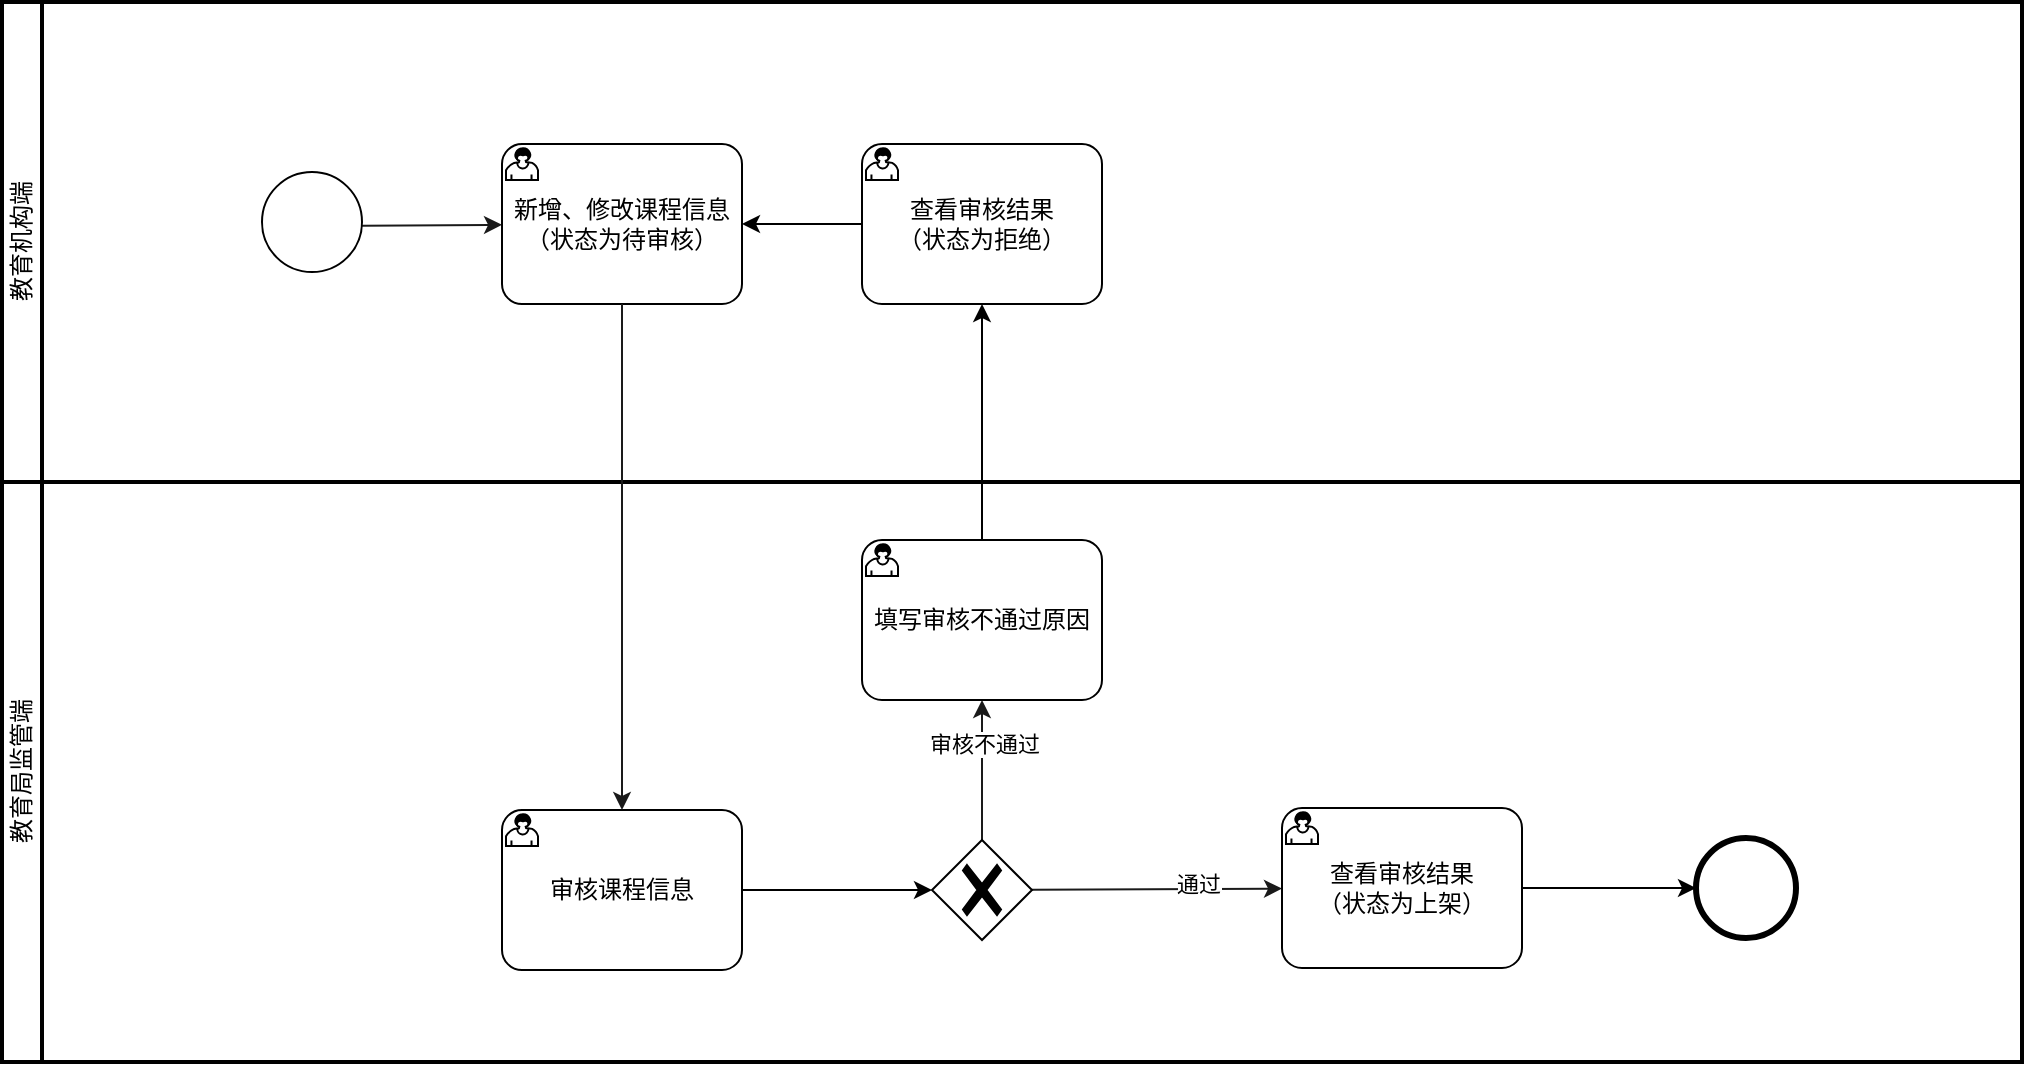 <mxfile version="18.0.4" type="device" pages="5"><diagram id="_kb27yyYJCCE-tOCtAC7" name="课程管理"><mxGraphModel dx="1106" dy="820" grid="1" gridSize="10" guides="1" tooltips="1" connect="1" arrows="1" fold="1" page="1" pageScale="1" pageWidth="827" pageHeight="1169" math="0" shadow="0"><root><mxCell id="0"/><mxCell id="1" parent="0"/><mxCell id="2" value="教育机构端" style="swimlane;html=1;startSize=20;fontStyle=0;collapsible=0;horizontal=0;swimlaneLine=1;swimlaneFillColor=#ffffff;strokeWidth=2;movable=0;resizable=0;rotatable=0;deletable=0;editable=0;connectable=0;" parent="1" vertex="1"><mxGeometry x="40" y="160" width="1010" height="240" as="geometry"/></mxCell><mxCell id="3" value="" style="edgeStyle=none;html=1;strokeColor=#1A1A1A;" parent="2" target="CSXltbugIVaglxPSjRGu-21" edge="1"><mxGeometry relative="1" as="geometry"><mxPoint x="180" y="111.857" as="sourcePoint"/><mxPoint x="250" y="110.857" as="targetPoint"/></mxGeometry></mxCell><mxCell id="CXa_3ySlLHcJHSPy_n-W-24" value="" style="points=[[0.145,0.145,0],[0.5,0,0],[0.855,0.145,0],[1,0.5,0],[0.855,0.855,0],[0.5,1,0],[0.145,0.855,0],[0,0.5,0]];shape=mxgraph.bpmn.event;html=1;verticalLabelPosition=bottom;labelBackgroundColor=#ffffff;verticalAlign=top;align=center;perimeter=ellipsePerimeter;outlineConnect=0;aspect=fixed;outline=standard;symbol=general;" vertex="1" parent="2"><mxGeometry x="130" y="85" width="50" height="50" as="geometry"/></mxCell><mxCell id="CSXltbugIVaglxPSjRGu-21" value="新增、修改课程信息&#10;（状态为待审核）" style="points=[[0.25,0,0],[0.5,0,0],[0.75,0,0],[1,0.25,0],[1,0.5,0],[1,0.75,0],[0.75,1,0],[0.5,1,0],[0.25,1,0],[0,0.75,0],[0,0.5,0],[0,0.25,0]];shape=mxgraph.bpmn.task;whiteSpace=wrap;rectStyle=rounded;size=10;taskMarker=user;" vertex="1" parent="2"><mxGeometry x="250" y="71" width="120" height="80" as="geometry"/></mxCell><mxCell id="CSXltbugIVaglxPSjRGu-27" style="edgeStyle=orthogonalEdgeStyle;rounded=0;orthogonalLoop=1;jettySize=auto;html=1;" edge="1" parent="2" source="CSXltbugIVaglxPSjRGu-25" target="CSXltbugIVaglxPSjRGu-21"><mxGeometry relative="1" as="geometry"/></mxCell><mxCell id="CSXltbugIVaglxPSjRGu-25" value="查看审核结果&#10;（状态为拒绝）" style="points=[[0.25,0,0],[0.5,0,0],[0.75,0,0],[1,0.25,0],[1,0.5,0],[1,0.75,0],[0.75,1,0],[0.5,1,0],[0.25,1,0],[0,0.75,0],[0,0.5,0],[0,0.25,0]];shape=mxgraph.bpmn.task;whiteSpace=wrap;rectStyle=rounded;size=10;taskMarker=user;" vertex="1" parent="2"><mxGeometry x="430" y="71" width="120" height="80" as="geometry"/></mxCell><mxCell id="14" value="教育局监管端" style="swimlane;html=1;startSize=20;fontStyle=0;collapsible=0;horizontal=0;swimlaneLine=1;swimlaneFillColor=#ffffff;strokeWidth=2;movable=0;resizable=0;rotatable=0;deletable=0;editable=0;connectable=0;" parent="1" vertex="1"><mxGeometry x="40" y="400" width="1010" height="290" as="geometry"/></mxCell><mxCell id="17" style="edgeStyle=none;html=1;strokeColor=#1A1A1A;" parent="14" source="-Vm1mKCKWMl9kZXR_AUj-41" target="CSXltbugIVaglxPSjRGu-28" edge="1"><mxGeometry relative="1" as="geometry"><mxPoint x="490" y="178" as="sourcePoint"/><mxPoint x="640" y="203.286" as="targetPoint"/></mxGeometry></mxCell><mxCell id="u5fAogcHs1bQZiN4QKA5-22" value="通过" style="edgeLabel;html=1;align=center;verticalAlign=middle;resizable=0;points=[];" connectable="0" vertex="1" parent="17"><mxGeometry x="0.326" y="3" relative="1" as="geometry"><mxPoint as="offset"/></mxGeometry></mxCell><mxCell id="18" style="edgeStyle=none;html=1;strokeColor=#1A1A1A;" parent="14" source="-Vm1mKCKWMl9kZXR_AUj-41" target="CSXltbugIVaglxPSjRGu-24" edge="1"><mxGeometry relative="1" as="geometry"><mxPoint x="515" y="185" as="sourcePoint"/><mxPoint x="490" y="80" as="targetPoint"/></mxGeometry></mxCell><mxCell id="u5fAogcHs1bQZiN4QKA5-21" value="审核不通过" style="edgeLabel;html=1;align=center;verticalAlign=middle;resizable=0;points=[];" connectable="0" vertex="1" parent="18"><mxGeometry x="0.378" y="-1" relative="1" as="geometry"><mxPoint as="offset"/></mxGeometry></mxCell><mxCell id="-Vm1mKCKWMl9kZXR_AUj-40" style="edgeStyle=orthogonalEdgeStyle;rounded=0;orthogonalLoop=1;jettySize=auto;html=1;" edge="1" parent="14" source="CSXltbugIVaglxPSjRGu-28" target="CXa_3ySlLHcJHSPy_n-W-25"><mxGeometry relative="1" as="geometry"><mxPoint x="660" y="105" as="targetPoint"/><mxPoint x="760" y="203" as="sourcePoint"/></mxGeometry></mxCell><mxCell id="CXa_3ySlLHcJHSPy_n-W-25" value="" style="points=[[0.145,0.145,0],[0.5,0,0],[0.855,0.145,0],[1,0.5,0],[0.855,0.855,0],[0.5,1,0],[0.145,0.855,0],[0,0.5,0]];shape=mxgraph.bpmn.event;html=1;verticalLabelPosition=bottom;labelBackgroundColor=#ffffff;verticalAlign=top;align=center;perimeter=ellipsePerimeter;outlineConnect=0;aspect=fixed;outline=end;symbol=terminate2;" vertex="1" parent="14"><mxGeometry x="847" y="178" width="50" height="50" as="geometry"/></mxCell><mxCell id="-Vm1mKCKWMl9kZXR_AUj-41" value="" style="points=[[0.25,0.25,0],[0.5,0,0],[0.75,0.25,0],[1,0.5,0],[0.75,0.75,0],[0.5,1,0],[0.25,0.75,0],[0,0.5,0]];shape=mxgraph.bpmn.gateway2;html=1;verticalLabelPosition=bottom;labelBackgroundColor=#ffffff;verticalAlign=top;align=center;perimeter=rhombusPerimeter;outlineConnect=0;outline=none;symbol=none;gwType=exclusive;" vertex="1" parent="14"><mxGeometry x="465" y="179" width="50" height="50" as="geometry"/></mxCell><mxCell id="CSXltbugIVaglxPSjRGu-23" style="edgeStyle=orthogonalEdgeStyle;rounded=0;orthogonalLoop=1;jettySize=auto;html=1;entryX=0;entryY=0.5;entryDx=0;entryDy=0;entryPerimeter=0;" edge="1" parent="14" source="CSXltbugIVaglxPSjRGu-22" target="-Vm1mKCKWMl9kZXR_AUj-41"><mxGeometry relative="1" as="geometry"/></mxCell><mxCell id="CSXltbugIVaglxPSjRGu-22" value="审核课程信息" style="points=[[0.25,0,0],[0.5,0,0],[0.75,0,0],[1,0.25,0],[1,0.5,0],[1,0.75,0],[0.75,1,0],[0.5,1,0],[0.25,1,0],[0,0.75,0],[0,0.5,0],[0,0.25,0]];shape=mxgraph.bpmn.task;whiteSpace=wrap;rectStyle=rounded;size=10;taskMarker=user;" vertex="1" parent="14"><mxGeometry x="250" y="164" width="120" height="80" as="geometry"/></mxCell><mxCell id="CSXltbugIVaglxPSjRGu-24" value="填写审核不通过原因" style="points=[[0.25,0,0],[0.5,0,0],[0.75,0,0],[1,0.25,0],[1,0.5,0],[1,0.75,0],[0.75,1,0],[0.5,1,0],[0.25,1,0],[0,0.75,0],[0,0.5,0],[0,0.25,0]];shape=mxgraph.bpmn.task;whiteSpace=wrap;rectStyle=rounded;size=10;taskMarker=user;" vertex="1" parent="14"><mxGeometry x="430" y="29" width="120" height="80" as="geometry"/></mxCell><mxCell id="CSXltbugIVaglxPSjRGu-28" value="查看审核结果&#10;（状态为上架）" style="points=[[0.25,0,0],[0.5,0,0],[0.75,0,0],[1,0.25,0],[1,0.5,0],[1,0.75,0],[0.75,1,0],[0.5,1,0],[0.25,1,0],[0,0.75,0],[0,0.5,0],[0,0.25,0]];shape=mxgraph.bpmn.task;whiteSpace=wrap;rectStyle=rounded;size=10;taskMarker=user;" vertex="1" parent="14"><mxGeometry x="640" y="163" width="120" height="80" as="geometry"/></mxCell><mxCell id="8" value="" style="edgeStyle=orthogonalEdgeStyle;html=1;strokeColor=#1A1A1A;" parent="1" source="CSXltbugIVaglxPSjRGu-21" target="CSXltbugIVaglxPSjRGu-22" edge="1"><mxGeometry relative="1" as="geometry"><mxPoint x="350" y="245" as="sourcePoint"/><mxPoint x="340" y="570" as="targetPoint"/></mxGeometry></mxCell><mxCell id="CSXltbugIVaglxPSjRGu-26" style="edgeStyle=orthogonalEdgeStyle;rounded=0;orthogonalLoop=1;jettySize=auto;html=1;entryX=0.5;entryY=1;entryDx=0;entryDy=0;entryPerimeter=0;" edge="1" parent="1" source="CSXltbugIVaglxPSjRGu-24" target="CSXltbugIVaglxPSjRGu-25"><mxGeometry relative="1" as="geometry"/></mxCell></root></mxGraphModel></diagram><diagram id="O-GzuEgNtvtESoAln1FJ" name="课程下架"><mxGraphModel dx="1106" dy="820" grid="1" gridSize="10" guides="1" tooltips="1" connect="1" arrows="1" fold="1" page="1" pageScale="1" pageWidth="827" pageHeight="1169" math="0" shadow="0"><root><mxCell id="i242eHqNtfpWOpR8OjVP-0"/><mxCell id="i242eHqNtfpWOpR8OjVP-1" parent="i242eHqNtfpWOpR8OjVP-0"/><mxCell id="i242eHqNtfpWOpR8OjVP-2" value="教育机构端" style="swimlane;html=1;startSize=20;fontStyle=0;collapsible=0;horizontal=0;swimlaneLine=1;swimlaneFillColor=#ffffff;strokeWidth=2;movable=0;resizable=0;rotatable=0;deletable=0;editable=0;connectable=0;" parent="i242eHqNtfpWOpR8OjVP-1" vertex="1"><mxGeometry x="100" y="140" width="740" height="260" as="geometry"/></mxCell><mxCell id="i242eHqNtfpWOpR8OjVP-3" style="edgeStyle=none;html=1;exitX=1;exitY=0.5;exitDx=0;exitDy=0;exitPerimeter=0;strokeColor=#1A1A1A;" parent="i242eHqNtfpWOpR8OjVP-2" target="YLwGw1GmLYXK7a9WweO7-0" edge="1"><mxGeometry relative="1" as="geometry"><mxPoint x="150" y="147.5" as="sourcePoint"/><mxPoint x="212" y="147.246" as="targetPoint"/></mxGeometry></mxCell><mxCell id="xICNUYNqCDfEvF5epq_u-4" value="" style="points=[[0.145,0.145,0],[0.5,0,0],[0.855,0.145,0],[1,0.5,0],[0.855,0.855,0],[0.5,1,0],[0.145,0.855,0],[0,0.5,0]];shape=mxgraph.bpmn.event;html=1;verticalLabelPosition=bottom;labelBackgroundColor=#ffffff;verticalAlign=top;align=center;perimeter=ellipsePerimeter;outlineConnect=0;aspect=fixed;outline=standard;symbol=general;" vertex="1" parent="i242eHqNtfpWOpR8OjVP-2"><mxGeometry x="100" y="123" width="50" height="50" as="geometry"/></mxCell><mxCell id="xICNUYNqCDfEvF5epq_u-6" value="" style="points=[[0.145,0.145,0],[0.5,0,0],[0.855,0.145,0],[1,0.5,0],[0.855,0.855,0],[0.5,1,0],[0.145,0.855,0],[0,0.5,0]];shape=mxgraph.bpmn.event;html=1;verticalLabelPosition=bottom;labelBackgroundColor=#ffffff;verticalAlign=top;align=center;perimeter=ellipsePerimeter;outlineConnect=0;aspect=fixed;outline=end;symbol=terminate2;" vertex="1" parent="i242eHqNtfpWOpR8OjVP-2"><mxGeometry x="630" y="122" width="50" height="50" as="geometry"/></mxCell><mxCell id="YLwGw1GmLYXK7a9WweO7-2" style="edgeStyle=orthogonalEdgeStyle;rounded=0;orthogonalLoop=1;jettySize=auto;html=1;" edge="1" parent="i242eHqNtfpWOpR8OjVP-2" source="YLwGw1GmLYXK7a9WweO7-0" target="YLwGw1GmLYXK7a9WweO7-3"><mxGeometry relative="1" as="geometry"><mxPoint x="440" y="148" as="targetPoint"/></mxGeometry></mxCell><mxCell id="YLwGw1GmLYXK7a9WweO7-0" value="下架课程" style="points=[[0.25,0,0],[0.5,0,0],[0.75,0,0],[1,0.25,0],[1,0.5,0],[1,0.75,0],[0.75,1,0],[0.5,1,0],[0.25,1,0],[0,0.75,0],[0,0.5,0],[0,0.25,0]];shape=mxgraph.bpmn.task;whiteSpace=wrap;rectStyle=rounded;size=10;taskMarker=user;" vertex="1" parent="i242eHqNtfpWOpR8OjVP-2"><mxGeometry x="210" y="107" width="120" height="80" as="geometry"/></mxCell><mxCell id="YLwGw1GmLYXK7a9WweO7-4" style="edgeStyle=orthogonalEdgeStyle;rounded=0;orthogonalLoop=1;jettySize=auto;html=1;" edge="1" parent="i242eHqNtfpWOpR8OjVP-2" source="YLwGw1GmLYXK7a9WweO7-3" target="xICNUYNqCDfEvF5epq_u-6"><mxGeometry relative="1" as="geometry"/></mxCell><mxCell id="YLwGw1GmLYXK7a9WweO7-3" value="查看下架课程" style="points=[[0.25,0,0],[0.5,0,0],[0.75,0,0],[1,0.25,0],[1,0.5,0],[1,0.75,0],[0.75,1,0],[0.5,1,0],[0.25,1,0],[0,0.75,0],[0,0.5,0],[0,0.25,0]];shape=mxgraph.bpmn.task;whiteSpace=wrap;rectStyle=rounded;size=10;taskMarker=user;" vertex="1" parent="i242eHqNtfpWOpR8OjVP-2"><mxGeometry x="430" y="107" width="120" height="80" as="geometry"/></mxCell><mxCell id="i242eHqNtfpWOpR8OjVP-8" value="数据库" style="swimlane;html=1;startSize=20;fontStyle=0;collapsible=0;horizontal=0;swimlaneLine=1;swimlaneFillColor=#ffffff;strokeWidth=2;movable=0;resizable=0;rotatable=0;deletable=0;editable=0;connectable=0;" parent="i242eHqNtfpWOpR8OjVP-1" vertex="1"><mxGeometry x="100" y="400" width="740" height="200" as="geometry"/></mxCell><mxCell id="i242eHqNtfpWOpR8OjVP-9" value="教育局监管端" style="swimlane;html=1;startSize=20;fontStyle=0;collapsible=0;horizontal=0;swimlaneLine=1;swimlaneFillColor=#ffffff;strokeWidth=2;movable=0;resizable=0;rotatable=0;deletable=0;editable=0;connectable=0;" parent="i242eHqNtfpWOpR8OjVP-1" vertex="1"><mxGeometry x="100" y="600" width="740" height="215" as="geometry"/></mxCell><mxCell id="YLwGw1GmLYXK7a9WweO7-7" style="edgeStyle=orthogonalEdgeStyle;rounded=0;orthogonalLoop=1;jettySize=auto;html=1;" edge="1" parent="i242eHqNtfpWOpR8OjVP-9" source="xICNUYNqCDfEvF5epq_u-5" target="YLwGw1GmLYXK7a9WweO7-5"><mxGeometry relative="1" as="geometry"/></mxCell><mxCell id="xICNUYNqCDfEvF5epq_u-5" value="" style="points=[[0.145,0.145,0],[0.5,0,0],[0.855,0.145,0],[1,0.5,0],[0.855,0.855,0],[0.5,1,0],[0.145,0.855,0],[0,0.5,0]];shape=mxgraph.bpmn.event;html=1;verticalLabelPosition=bottom;labelBackgroundColor=#ffffff;verticalAlign=top;align=center;perimeter=ellipsePerimeter;outlineConnect=0;aspect=fixed;outline=standard;symbol=general;" vertex="1" parent="i242eHqNtfpWOpR8OjVP-9"><mxGeometry x="100" y="80" width="50" height="50" as="geometry"/></mxCell><mxCell id="xICNUYNqCDfEvF5epq_u-7" value="" style="points=[[0.145,0.145,0],[0.5,0,0],[0.855,0.145,0],[1,0.5,0],[0.855,0.855,0],[0.5,1,0],[0.145,0.855,0],[0,0.5,0]];shape=mxgraph.bpmn.event;html=1;verticalLabelPosition=bottom;labelBackgroundColor=#ffffff;verticalAlign=top;align=center;perimeter=ellipsePerimeter;outlineConnect=0;aspect=fixed;outline=end;symbol=terminate2;" vertex="1" parent="i242eHqNtfpWOpR8OjVP-9"><mxGeometry x="620" y="79" width="50" height="50" as="geometry"/></mxCell><mxCell id="YLwGw1GmLYXK7a9WweO7-9" style="edgeStyle=orthogonalEdgeStyle;rounded=0;orthogonalLoop=1;jettySize=auto;html=1;" edge="1" parent="i242eHqNtfpWOpR8OjVP-9" source="YLwGw1GmLYXK7a9WweO7-5" target="YLwGw1GmLYXK7a9WweO7-8"><mxGeometry relative="1" as="geometry"/></mxCell><mxCell id="YLwGw1GmLYXK7a9WweO7-5" value="下架课程&#10;并填写下架原因" style="points=[[0.25,0,0],[0.5,0,0],[0.75,0,0],[1,0.25,0],[1,0.5,0],[1,0.75,0],[0.75,1,0],[0.5,1,0],[0.25,1,0],[0,0.75,0],[0,0.5,0],[0,0.25,0]];shape=mxgraph.bpmn.task;whiteSpace=wrap;rectStyle=rounded;size=10;taskMarker=user;" vertex="1" parent="i242eHqNtfpWOpR8OjVP-9"><mxGeometry x="216" y="65" width="120" height="80" as="geometry"/></mxCell><mxCell id="YLwGw1GmLYXK7a9WweO7-8" value="查看下架课程" style="points=[[0.25,0,0],[0.5,0,0],[0.75,0,0],[1,0.25,0],[1,0.5,0],[1,0.75,0],[0.75,1,0],[0.5,1,0],[0.25,1,0],[0,0.75,0],[0,0.5,0],[0,0.25,0]];shape=mxgraph.bpmn.task;whiteSpace=wrap;rectStyle=rounded;size=10;taskMarker=user;" vertex="1" parent="i242eHqNtfpWOpR8OjVP-9"><mxGeometry x="431" y="65" width="120" height="80" as="geometry"/></mxCell><mxCell id="i242eHqNtfpWOpR8OjVP-10" value="教育机构课程表" style="shape=datastore;whiteSpace=wrap;html=1;labelPosition=center;verticalLabelPosition=bottom;align=center;verticalAlign=top;" parent="i242eHqNtfpWOpR8OjVP-1" vertex="1"><mxGeometry x="323" y="440" width="100" height="100" as="geometry"/></mxCell><mxCell id="u8Z2Gh5Aan8gTaz_btC8-3" style="edgeStyle=none;html=1;exitX=1;exitY=0.5;exitDx=0;exitDy=0;strokeColor=#1A1A1A;" parent="i242eHqNtfpWOpR8OjVP-1" edge="1"><mxGeometry relative="1" as="geometry"><mxPoint x="720" y="705" as="targetPoint"/><mxPoint x="650" y="705" as="sourcePoint"/></mxGeometry></mxCell><mxCell id="xICNUYNqCDfEvF5epq_u-0" value="" style="dashed=1;dashPattern=8 4;endArrow=blockThin;endFill=1;startArrow=oval;startFill=0;endSize=6;startSize=4;rounded=0;" edge="1" parent="i242eHqNtfpWOpR8OjVP-1" source="YLwGw1GmLYXK7a9WweO7-0" target="i242eHqNtfpWOpR8OjVP-10"><mxGeometry width="160" relative="1" as="geometry"><mxPoint x="372" y="317" as="sourcePoint"/><mxPoint x="490" y="340" as="targetPoint"/></mxGeometry></mxCell><mxCell id="xICNUYNqCDfEvF5epq_u-1" value="" style="dashed=1;dashPattern=8 4;endArrow=blockThin;endFill=1;startArrow=oval;startFill=0;endSize=6;startSize=4;rounded=0;exitX=0.5;exitY=0;exitDx=0;exitDy=0;exitPerimeter=0;" edge="1" parent="i242eHqNtfpWOpR8OjVP-1" source="YLwGw1GmLYXK7a9WweO7-5" target="i242eHqNtfpWOpR8OjVP-10"><mxGeometry width="160" relative="1" as="geometry"><mxPoint x="373" y="681" as="sourcePoint"/><mxPoint x="470" y="650" as="targetPoint"/></mxGeometry></mxCell><mxCell id="xICNUYNqCDfEvF5epq_u-2" value="" style="dashed=1;dashPattern=8 4;endArrow=blockThin;endFill=1;startArrow=oval;startFill=0;endSize=6;startSize=4;rounded=0;exitX=0.5;exitY=1;exitDx=0;exitDy=0;entryX=1;entryY=0.5;entryDx=0;entryDy=0;edgeStyle=orthogonalEdgeStyle;exitPerimeter=0;" edge="1" parent="i242eHqNtfpWOpR8OjVP-1" source="YLwGw1GmLYXK7a9WweO7-3" target="i242eHqNtfpWOpR8OjVP-10"><mxGeometry width="160" relative="1" as="geometry"><mxPoint x="590" y="317.5" as="sourcePoint"/><mxPoint x="770" y="540" as="targetPoint"/></mxGeometry></mxCell><mxCell id="xICNUYNqCDfEvF5epq_u-3" value="" style="dashed=1;dashPattern=8 4;endArrow=blockThin;endFill=1;startArrow=oval;startFill=0;endSize=6;startSize=4;rounded=0;entryX=1;entryY=0.5;entryDx=0;entryDy=0;edgeStyle=orthogonalEdgeStyle;" edge="1" parent="i242eHqNtfpWOpR8OjVP-1" source="YLwGw1GmLYXK7a9WweO7-8" target="i242eHqNtfpWOpR8OjVP-10"><mxGeometry width="160" relative="1" as="geometry"><mxPoint x="540" y="750" as="sourcePoint"/><mxPoint x="700" y="540" as="targetPoint"/><Array as="points"><mxPoint x="590" y="490"/></Array></mxGeometry></mxCell></root></mxGraphModel></diagram><diagram id="RTB69ole-GEvvUyD-ts5" name="课程退订"><mxGraphModel dx="1106" dy="820" grid="1" gridSize="10" guides="1" tooltips="1" connect="1" arrows="1" fold="1" page="1" pageScale="1" pageWidth="827" pageHeight="1169" math="0" shadow="0"><root><mxCell id="GCObWITcxU9STwv5iPhT-0"/><mxCell id="GCObWITcxU9STwv5iPhT-1" parent="GCObWITcxU9STwv5iPhT-0"/><mxCell id="xaeJqkoStHFcShrqPOXK-0" value="消费者端" style="swimlane;html=1;startSize=20;fontStyle=0;collapsible=0;horizontal=0;swimlaneLine=1;swimlaneFillColor=#ffffff;strokeWidth=2;movable=0;resizable=0;rotatable=0;deletable=0;editable=0;connectable=0;" parent="GCObWITcxU9STwv5iPhT-1" vertex="1"><mxGeometry x="40" y="110" width="890" height="290" as="geometry"/></mxCell><mxCell id="xaeJqkoStHFcShrqPOXK-1" value="" style="edgeStyle=none;html=1;strokeColor=#1A1A1A;" parent="xaeJqkoStHFcShrqPOXK-0" target="P8HVAVTgeHB_kl2woDuT-0" edge="1"><mxGeometry relative="1" as="geometry"><mxPoint x="85" y="146.857" as="sourcePoint"/><mxPoint x="155" y="145.857" as="targetPoint"/></mxGeometry></mxCell><mxCell id="AIzxAiuS683OjOmbF9u2-0" value="" style="points=[[0.145,0.145,0],[0.5,0,0],[0.855,0.145,0],[1,0.5,0],[0.855,0.855,0],[0.5,1,0],[0.145,0.855,0],[0,0.5,0]];shape=mxgraph.bpmn.event;html=1;verticalLabelPosition=bottom;labelBackgroundColor=#ffffff;verticalAlign=top;align=center;perimeter=ellipsePerimeter;outlineConnect=0;aspect=fixed;outline=standard;symbol=general;" vertex="1" parent="xaeJqkoStHFcShrqPOXK-0"><mxGeometry x="45" y="124" width="50" height="50" as="geometry"/></mxCell><mxCell id="P8HVAVTgeHB_kl2woDuT-0" value="申请、修改课程退订：&#10;支持修改退款金额" style="points=[[0.25,0,0],[0.5,0,0],[0.75,0,0],[1,0.25,0],[1,0.5,0],[1,0.75,0],[0.75,1,0],[0.5,1,0],[0.25,1,0],[0,0.75,0],[0,0.5,0],[0,0.25,0]];shape=mxgraph.bpmn.task;whiteSpace=wrap;rectStyle=rounded;size=10;taskMarker=user;" vertex="1" parent="xaeJqkoStHFcShrqPOXK-0"><mxGeometry x="160" y="105" width="130" height="80" as="geometry"/></mxCell><mxCell id="P8HVAVTgeHB_kl2woDuT-5" style="edgeStyle=orthogonalEdgeStyle;rounded=0;orthogonalLoop=1;jettySize=auto;html=1;entryX=1;entryY=0.5;entryDx=0;entryDy=0;entryPerimeter=0;" edge="1" parent="xaeJqkoStHFcShrqPOXK-0" source="P8HVAVTgeHB_kl2woDuT-3" target="P8HVAVTgeHB_kl2woDuT-0"><mxGeometry relative="1" as="geometry"/></mxCell><mxCell id="P8HVAVTgeHB_kl2woDuT-3" value="查看退订结果：&#10;退订原因、退款金额" style="points=[[0.25,0,0],[0.5,0,0],[0.75,0,0],[1,0.25,0],[1,0.5,0],[1,0.75,0],[0.75,1,0],[0.5,1,0],[0.25,1,0],[0,0.75,0],[0,0.5,0],[0,0.25,0]];shape=mxgraph.bpmn.task;whiteSpace=wrap;rectStyle=rounded;size=10;taskMarker=user;" vertex="1" parent="xaeJqkoStHFcShrqPOXK-0"><mxGeometry x="356" y="105" width="120" height="80" as="geometry"/></mxCell><mxCell id="xaeJqkoStHFcShrqPOXK-14" value="教育机构端" style="swimlane;html=1;startSize=20;fontStyle=0;collapsible=0;horizontal=0;swimlaneLine=1;swimlaneFillColor=#ffffff;strokeWidth=2;movable=0;resizable=0;rotatable=0;deletable=0;editable=0;connectable=0;" parent="GCObWITcxU9STwv5iPhT-1" vertex="1"><mxGeometry x="40" y="400" width="890" height="290" as="geometry"/></mxCell><mxCell id="JVjZFB8fofj5XnT1lkhZ-1" style="edgeStyle=orthogonalEdgeStyle;rounded=0;orthogonalLoop=1;jettySize=auto;html=1;entryX=0;entryY=0.5;entryDx=0;entryDy=0;entryPerimeter=0;" edge="1" parent="xaeJqkoStHFcShrqPOXK-14" source="P8HVAVTgeHB_kl2woDuT-1" target="JVjZFB8fofj5XnT1lkhZ-0"><mxGeometry relative="1" as="geometry"><mxPoint x="275" y="210" as="sourcePoint"/></mxGeometry></mxCell><mxCell id="RAzRha0UcdBtZwZnHR6--0" style="edgeStyle=orthogonalEdgeStyle;rounded=0;orthogonalLoop=1;jettySize=auto;html=1;" edge="1" parent="xaeJqkoStHFcShrqPOXK-14" source="JVjZFB8fofj5XnT1lkhZ-0" target="P8HVAVTgeHB_kl2woDuT-2"><mxGeometry relative="1" as="geometry"/></mxCell><mxCell id="RAzRha0UcdBtZwZnHR6--2" value="审核不通过" style="edgeLabel;html=1;align=center;verticalAlign=middle;resizable=0;points=[];" vertex="1" connectable="0" parent="RAzRha0UcdBtZwZnHR6--0"><mxGeometry x="-0.051" y="-2" relative="1" as="geometry"><mxPoint as="offset"/></mxGeometry></mxCell><mxCell id="RAzRha0UcdBtZwZnHR6--1" style="edgeStyle=orthogonalEdgeStyle;rounded=0;orthogonalLoop=1;jettySize=auto;html=1;" edge="1" parent="xaeJqkoStHFcShrqPOXK-14" source="JVjZFB8fofj5XnT1lkhZ-0" target="P8HVAVTgeHB_kl2woDuT-4"><mxGeometry relative="1" as="geometry"/></mxCell><mxCell id="RAzRha0UcdBtZwZnHR6--3" value="审核通过" style="edgeLabel;html=1;align=center;verticalAlign=middle;resizable=0;points=[];" vertex="1" connectable="0" parent="RAzRha0UcdBtZwZnHR6--1"><mxGeometry x="-0.165" y="-1" relative="1" as="geometry"><mxPoint as="offset"/></mxGeometry></mxCell><mxCell id="JVjZFB8fofj5XnT1lkhZ-0" value="" style="points=[[0.25,0.25,0],[0.5,0,0],[0.75,0.25,0],[1,0.5,0],[0.75,0.75,0],[0.5,1,0],[0.25,0.75,0],[0,0.5,0]];shape=mxgraph.bpmn.gateway2;html=1;verticalLabelPosition=bottom;labelBackgroundColor=#ffffff;verticalAlign=top;align=center;perimeter=rhombusPerimeter;outlineConnect=0;outline=none;symbol=none;gwType=exclusive;" vertex="1" parent="xaeJqkoStHFcShrqPOXK-14"><mxGeometry x="391" y="185" width="50" height="50" as="geometry"/></mxCell><mxCell id="kqOX9psITCJSPObEdZbx-0" value="" style="points=[[0.145,0.145,0],[0.5,0,0],[0.855,0.145,0],[1,0.5,0],[0.855,0.855,0],[0.5,1,0],[0.145,0.855,0],[0,0.5,0]];shape=mxgraph.bpmn.event;html=1;verticalLabelPosition=bottom;labelBackgroundColor=#ffffff;verticalAlign=top;align=center;perimeter=ellipsePerimeter;outlineConnect=0;aspect=fixed;outline=end;symbol=terminate2;" vertex="1" parent="xaeJqkoStHFcShrqPOXK-14"><mxGeometry x="791" y="185" width="50" height="50" as="geometry"/></mxCell><mxCell id="kqOX9psITCJSPObEdZbx-1" value="" style="edgeStyle=elbowEdgeStyle;fontSize=12;html=1;endArrow=blockThin;endFill=1;rounded=0;" edge="1" parent="xaeJqkoStHFcShrqPOXK-14" source="P8HVAVTgeHB_kl2woDuT-4" target="kqOX9psITCJSPObEdZbx-0"><mxGeometry width="160" relative="1" as="geometry"><mxPoint x="719" y="217" as="sourcePoint"/><mxPoint x="742" y="162" as="targetPoint"/></mxGeometry></mxCell><mxCell id="P8HVAVTgeHB_kl2woDuT-1" value="课程退订审核" style="points=[[0.25,0,0],[0.5,0,0],[0.75,0,0],[1,0.25,0],[1,0.5,0],[1,0.75,0],[0.75,1,0],[0.5,1,0],[0.25,1,0],[0,0.75,0],[0,0.5,0],[0,0.25,0]];shape=mxgraph.bpmn.task;whiteSpace=wrap;rectStyle=rounded;size=10;taskMarker=user;" vertex="1" parent="xaeJqkoStHFcShrqPOXK-14"><mxGeometry x="160" y="170" width="120" height="80" as="geometry"/></mxCell><mxCell id="P8HVAVTgeHB_kl2woDuT-2" value="填写审核不通过原因，是否同意新的退款金额" style="points=[[0.25,0,0],[0.5,0,0],[0.75,0,0],[1,0.25,0],[1,0.5,0],[1,0.75,0],[0.75,1,0],[0.5,1,0],[0.25,1,0],[0,0.75,0],[0,0.5,0],[0,0.25,0]];shape=mxgraph.bpmn.task;whiteSpace=wrap;rectStyle=rounded;size=10;taskMarker=user;" vertex="1" parent="xaeJqkoStHFcShrqPOXK-14"><mxGeometry x="356" y="27" width="120" height="80" as="geometry"/></mxCell><mxCell id="P8HVAVTgeHB_kl2woDuT-4" value="查看审核结果" style="points=[[0.25,0,0],[0.5,0,0],[0.75,0,0],[1,0.25,0],[1,0.5,0],[1,0.75,0],[0.75,1,0],[0.5,1,0],[0.25,1,0],[0,0.75,0],[0,0.5,0],[0,0.25,0]];shape=mxgraph.bpmn.task;whiteSpace=wrap;rectStyle=rounded;size=10;taskMarker=user;" vertex="1" parent="xaeJqkoStHFcShrqPOXK-14"><mxGeometry x="599" y="170" width="120" height="80" as="geometry"/></mxCell><mxCell id="ZIcmImTrVy00V6q4eWdb-0" value="" style="edgeStyle=elbowEdgeStyle;fontSize=12;html=1;endArrow=blockThin;endFill=1;rounded=0;" edge="1" parent="GCObWITcxU9STwv5iPhT-1" source="P8HVAVTgeHB_kl2woDuT-0" target="P8HVAVTgeHB_kl2woDuT-1"><mxGeometry width="160" relative="1" as="geometry"><mxPoint x="255" y="285" as="sourcePoint"/><mxPoint x="258" y="504" as="targetPoint"/></mxGeometry></mxCell><mxCell id="kqOX9psITCJSPObEdZbx-3" style="edgeStyle=orthogonalEdgeStyle;rounded=0;orthogonalLoop=1;jettySize=auto;html=1;" edge="1" parent="GCObWITcxU9STwv5iPhT-1" source="P8HVAVTgeHB_kl2woDuT-2" target="P8HVAVTgeHB_kl2woDuT-3"><mxGeometry relative="1" as="geometry"><mxPoint x="607" y="436" as="sourcePoint"/><mxPoint x="640" y="330" as="targetPoint"/></mxGeometry></mxCell></root></mxGraphModel></diagram><diagram id="FENlPWuHK17iBy_Hg0Zu" name="签到和请假"><mxGraphModel dx="1164" dy="863" grid="1" gridSize="10" guides="1" tooltips="1" connect="1" arrows="1" fold="1" page="1" pageScale="1" pageWidth="827" pageHeight="1169" math="0" shadow="0"><root><mxCell id="eyXgqee70Rvy0ePoQRyp-0"/><mxCell id="eyXgqee70Rvy0ePoQRyp-1" parent="eyXgqee70Rvy0ePoQRyp-0"/><mxCell id="g-nWxtTC_gYAiai5TpuG-0" value="消费者端" style="swimlane;html=1;startSize=20;fontStyle=0;collapsible=0;horizontal=0;swimlaneLine=1;swimlaneFillColor=#ffffff;strokeWidth=2;movable=0;resizable=0;rotatable=0;deletable=0;editable=0;connectable=0;" parent="eyXgqee70Rvy0ePoQRyp-1" vertex="1"><mxGeometry x="40" y="110" width="1070" height="290" as="geometry"/></mxCell><mxCell id="jlOLwhDFOGupIC4rBGZh-4" style="edgeStyle=orthogonalEdgeStyle;rounded=0;orthogonalLoop=1;jettySize=auto;html=1;" edge="1" parent="g-nWxtTC_gYAiai5TpuG-0" source="jlOLwhDFOGupIC4rBGZh-11" target="jlOLwhDFOGupIC4rBGZh-2"><mxGeometry relative="1" as="geometry"><mxPoint x="550" y="151" as="sourcePoint"/></mxGeometry></mxCell><mxCell id="w8MncKc7RTZfq-Jlttqu-0" value="" style="points=[[0.145,0.145,0],[0.5,0,0],[0.855,0.145,0],[1,0.5,0],[0.855,0.855,0],[0.5,1,0],[0.145,0.855,0],[0,0.5,0]];shape=mxgraph.bpmn.event;html=1;verticalLabelPosition=bottom;labelBackgroundColor=#ffffff;verticalAlign=top;align=center;perimeter=ellipsePerimeter;outlineConnect=0;aspect=fixed;outline=end;symbol=terminate2;" vertex="1" parent="g-nWxtTC_gYAiai5TpuG-0"><mxGeometry x="967" y="126" width="50" height="50" as="geometry"/></mxCell><mxCell id="jlOLwhDFOGupIC4rBGZh-6" style="edgeStyle=orthogonalEdgeStyle;rounded=0;orthogonalLoop=1;jettySize=auto;html=1;" edge="1" parent="g-nWxtTC_gYAiai5TpuG-0" source="jlOLwhDFOGupIC4rBGZh-2" target="jlOLwhDFOGupIC4rBGZh-14"><mxGeometry relative="1" as="geometry"><mxPoint x="773" y="103.5" as="targetPoint"/></mxGeometry></mxCell><mxCell id="jlOLwhDFOGupIC4rBGZh-12" value="签到" style="edgeLabel;html=1;align=center;verticalAlign=middle;resizable=0;points=[];" vertex="1" connectable="0" parent="jlOLwhDFOGupIC4rBGZh-6"><mxGeometry x="0.176" relative="1" as="geometry"><mxPoint x="1" y="1" as="offset"/></mxGeometry></mxCell><mxCell id="jlOLwhDFOGupIC4rBGZh-8" style="edgeStyle=orthogonalEdgeStyle;rounded=0;orthogonalLoop=1;jettySize=auto;html=1;" edge="1" parent="g-nWxtTC_gYAiai5TpuG-0" source="jlOLwhDFOGupIC4rBGZh-2" target="jlOLwhDFOGupIC4rBGZh-15"><mxGeometry relative="1" as="geometry"><mxPoint x="769" y="200" as="targetPoint"/></mxGeometry></mxCell><mxCell id="jlOLwhDFOGupIC4rBGZh-13" value="请假" style="edgeLabel;html=1;align=center;verticalAlign=middle;resizable=0;points=[];" vertex="1" connectable="0" parent="jlOLwhDFOGupIC4rBGZh-8"><mxGeometry x="0.237" y="1" relative="1" as="geometry"><mxPoint y="1" as="offset"/></mxGeometry></mxCell><mxCell id="jlOLwhDFOGupIC4rBGZh-2" value="" style="points=[[0.25,0.25,0],[0.5,0,0],[0.75,0.25,0],[1,0.5,0],[0.75,0.75,0],[0.5,1,0],[0.25,0.75,0],[0,0.5,0]];shape=mxgraph.bpmn.gateway2;html=1;verticalLabelPosition=bottom;labelBackgroundColor=#ffffff;verticalAlign=top;align=center;perimeter=rhombusPerimeter;outlineConnect=0;outline=none;symbol=none;gwType=exclusive;" vertex="1" parent="g-nWxtTC_gYAiai5TpuG-0"><mxGeometry x="616" y="126" width="50" height="50" as="geometry"/></mxCell><mxCell id="jlOLwhDFOGupIC4rBGZh-10" style="edgeStyle=orthogonalEdgeStyle;rounded=0;orthogonalLoop=1;jettySize=auto;html=1;" edge="1" parent="g-nWxtTC_gYAiai5TpuG-0" source="jlOLwhDFOGupIC4rBGZh-9" target="jlOLwhDFOGupIC4rBGZh-11"><mxGeometry relative="1" as="geometry"><mxPoint x="430" y="151" as="targetPoint"/></mxGeometry></mxCell><mxCell id="jlOLwhDFOGupIC4rBGZh-9" value="接收签到通知" style="points=[[0.25,0,0],[0.5,0,0],[0.75,0,0],[1,0.25,0],[1,0.5,0],[1,0.75,0],[0.75,1,0],[0.5,1,0],[0.25,1,0],[0,0.75,0],[0,0.5,0],[0,0.25,0]];shape=mxgraph.bpmn.task;whiteSpace=wrap;rectStyle=rounded;size=10;taskMarker=receive;" vertex="1" parent="g-nWxtTC_gYAiai5TpuG-0"><mxGeometry x="249" y="111" width="120" height="80" as="geometry"/></mxCell><mxCell id="jlOLwhDFOGupIC4rBGZh-11" value="点击通知进入已够课程详情页中的签到页面。" style="points=[[0.25,0,0],[0.5,0,0],[0.75,0,0],[1,0.25,0],[1,0.5,0],[1,0.75,0],[0.75,1,0],[0.5,1,0],[0.25,1,0],[0,0.75,0],[0,0.5,0],[0,0.25,0]];shape=mxgraph.bpmn.task;whiteSpace=wrap;rectStyle=rounded;size=10;taskMarker=user;" vertex="1" parent="g-nWxtTC_gYAiai5TpuG-0"><mxGeometry x="430" y="111" width="120" height="80" as="geometry"/></mxCell><mxCell id="jlOLwhDFOGupIC4rBGZh-20" style="edgeStyle=orthogonalEdgeStyle;rounded=0;orthogonalLoop=1;jettySize=auto;html=1;" edge="1" parent="g-nWxtTC_gYAiai5TpuG-0" source="jlOLwhDFOGupIC4rBGZh-14" target="w8MncKc7RTZfq-Jlttqu-0"><mxGeometry relative="1" as="geometry"/></mxCell><mxCell id="jlOLwhDFOGupIC4rBGZh-14" value="签到页面" style="points=[[0.25,0,0],[0.5,0,0],[0.75,0,0],[1,0.25,0],[1,0.5,0],[1,0.75,0],[0.75,1,0],[0.5,1,0],[0.25,1,0],[0,0.75,0],[0,0.5,0],[0,0.25,0]];shape=mxgraph.bpmn.task;whiteSpace=wrap;rectStyle=rounded;size=10;taskMarker=user;" vertex="1" parent="g-nWxtTC_gYAiai5TpuG-0"><mxGeometry x="780" y="50" width="120" height="80" as="geometry"/></mxCell><mxCell id="jlOLwhDFOGupIC4rBGZh-19" style="edgeStyle=orthogonalEdgeStyle;rounded=0;orthogonalLoop=1;jettySize=auto;html=1;" edge="1" parent="g-nWxtTC_gYAiai5TpuG-0" source="jlOLwhDFOGupIC4rBGZh-15" target="w8MncKc7RTZfq-Jlttqu-0"><mxGeometry relative="1" as="geometry"/></mxCell><mxCell id="jlOLwhDFOGupIC4rBGZh-15" value="请假页面" style="points=[[0.25,0,0],[0.5,0,0],[0.75,0,0],[1,0.25,0],[1,0.5,0],[1,0.75,0],[0.75,1,0],[0.5,1,0],[0.25,1,0],[0,0.75,0],[0,0.5,0],[0,0.25,0]];shape=mxgraph.bpmn.task;whiteSpace=wrap;rectStyle=rounded;size=10;taskMarker=user;" vertex="1" parent="g-nWxtTC_gYAiai5TpuG-0"><mxGeometry x="780" y="160" width="120" height="80" as="geometry"/></mxCell><mxCell id="g-nWxtTC_gYAiai5TpuG-8" value="教育机构端" style="swimlane;html=1;startSize=20;fontStyle=0;collapsible=0;horizontal=0;swimlaneLine=1;swimlaneFillColor=#ffffff;strokeWidth=2;movable=0;resizable=0;rotatable=0;deletable=0;editable=0;connectable=0;" parent="eyXgqee70Rvy0ePoQRyp-1" vertex="1"><mxGeometry x="40" y="400" width="1070" height="220" as="geometry"/></mxCell><mxCell id="8ieWl4sxLzwBWGmQq1wU-0" style="edgeStyle=none;html=1;exitX=1;exitY=0.5;exitDx=0;exitDy=0;exitPerimeter=0;strokeColor=#1A1A1A;entryX=0;entryY=0.5;entryDx=0;entryDy=0;entryPerimeter=0;" parent="g-nWxtTC_gYAiai5TpuG-8" target="jlOLwhDFOGupIC4rBGZh-1" edge="1"><mxGeometry relative="1" as="geometry"><mxPoint x="180" y="105.5" as="sourcePoint"/><mxPoint x="220" y="120" as="targetPoint"/></mxGeometry></mxCell><mxCell id="AD5XbDFE5t9oCEGqESds-0" value="" style="points=[[0.145,0.145,0],[0.5,0,0],[0.855,0.145,0],[1,0.5,0],[0.855,0.855,0],[0.5,1,0],[0.145,0.855,0],[0,0.5,0]];shape=mxgraph.bpmn.event;html=1;verticalLabelPosition=bottom;labelBackgroundColor=#ffffff;verticalAlign=top;align=center;perimeter=ellipsePerimeter;outlineConnect=0;aspect=fixed;outline=standard;symbol=general;" vertex="1" parent="g-nWxtTC_gYAiai5TpuG-8"><mxGeometry x="130" y="80" width="50" height="50" as="geometry"/></mxCell><mxCell id="jlOLwhDFOGupIC4rBGZh-1" value="目前手动发起签到通知" style="points=[[0.25,0,0],[0.5,0,0],[0.75,0,0],[1,0.25,0],[1,0.5,0],[1,0.75,0],[0.75,1,0],[0.5,1,0],[0.25,1,0],[0,0.75,0],[0,0.5,0],[0,0.25,0]];shape=mxgraph.bpmn.task;whiteSpace=wrap;rectStyle=rounded;size=10;taskMarker=send;" vertex="1" parent="g-nWxtTC_gYAiai5TpuG-8"><mxGeometry x="251" y="65" width="120" height="80" as="geometry"/></mxCell><mxCell id="w8MncKc7RTZfq-Jlttqu-1" value="" style="dashed=1;dashPattern=8 4;endArrow=blockThin;endFill=1;startArrow=oval;startFill=0;endSize=6;startSize=4;rounded=0;strokeColor=#1A1A1A;" edge="1" parent="eyXgqee70Rvy0ePoQRyp-1" source="jlOLwhDFOGupIC4rBGZh-1" target="jlOLwhDFOGupIC4rBGZh-9"><mxGeometry width="160" relative="1" as="geometry"><mxPoint x="350" y="475" as="sourcePoint"/><mxPoint x="350" y="291" as="targetPoint"/></mxGeometry></mxCell></root></mxGraphModel></diagram><diagram id="bDxuV3JIJM8SmB0XdCA6" name="消费者登录-购买流程图"><mxGraphModel dx="1005" dy="745" grid="1" gridSize="10" guides="1" tooltips="1" connect="1" arrows="1" fold="1" page="1" pageScale="1" pageWidth="827" pageHeight="1169" math="0" shadow="0"><root><mxCell id="0"/><mxCell id="1" parent="0"/><mxCell id="qmRcaAWpuyvfnZbgJWO0-1" value="消费者端" style="swimlane;html=1;startSize=20;fontStyle=0;collapsible=0;horizontal=0;swimlaneLine=1;swimlaneFillColor=#ffffff;strokeWidth=2;" vertex="1" parent="1"><mxGeometry x="130" y="190" width="2800" height="370" as="geometry"/></mxCell><mxCell id="b1r26m1whI0_Kyksefy0-2" style="edgeStyle=orthogonalEdgeStyle;rounded=0;orthogonalLoop=1;jettySize=auto;html=1;" edge="1" parent="qmRcaAWpuyvfnZbgJWO0-1" source="TJzD2mWF0vxGv_bPTU0H-3" target="b1r26m1whI0_Kyksefy0-1"><mxGeometry relative="1" as="geometry"/></mxCell><mxCell id="TJzD2mWF0vxGv_bPTU0H-3" value="" style="points=[[0.145,0.145,0],[0.5,0,0],[0.855,0.145,0],[1,0.5,0],[0.855,0.855,0],[0.5,1,0],[0.145,0.855,0],[0,0.5,0]];shape=mxgraph.bpmn.event;html=1;verticalLabelPosition=bottom;labelBackgroundColor=#ffffff;verticalAlign=top;align=center;perimeter=ellipsePerimeter;outlineConnect=0;aspect=fixed;outline=standard;symbol=general;" vertex="1" parent="qmRcaAWpuyvfnZbgJWO0-1"><mxGeometry x="40" y="159" width="50" height="50" as="geometry"/></mxCell><mxCell id="b1r26m1whI0_Kyksefy0-4" style="edgeStyle=orthogonalEdgeStyle;rounded=0;orthogonalLoop=1;jettySize=auto;html=1;" edge="1" parent="qmRcaAWpuyvfnZbgJWO0-1" source="b1r26m1whI0_Kyksefy0-1" target="b1r26m1whI0_Kyksefy0-3"><mxGeometry relative="1" as="geometry"/></mxCell><mxCell id="b1r26m1whI0_Kyksefy0-1" value="注册" style="points=[[0.25,0,0],[0.5,0,0],[0.75,0,0],[1,0.25,0],[1,0.5,0],[1,0.75,0],[0.75,1,0],[0.5,1,0],[0.25,1,0],[0,0.75,0],[0,0.5,0],[0,0.25,0]];shape=mxgraph.bpmn.task;whiteSpace=wrap;rectStyle=rounded;size=10;taskMarker=user;" vertex="1" parent="qmRcaAWpuyvfnZbgJWO0-1"><mxGeometry x="140" y="144" width="120" height="80" as="geometry"/></mxCell><mxCell id="b1r26m1whI0_Kyksefy0-10" style="edgeStyle=orthogonalEdgeStyle;rounded=0;orthogonalLoop=1;jettySize=auto;html=1;" edge="1" parent="qmRcaAWpuyvfnZbgJWO0-1" source="b1r26m1whI0_Kyksefy0-3" target="b1r26m1whI0_Kyksefy0-9"><mxGeometry relative="1" as="geometry"/></mxCell><mxCell id="b1r26m1whI0_Kyksefy0-3" value="登录" style="points=[[0.25,0,0],[0.5,0,0],[0.75,0,0],[1,0.25,0],[1,0.5,0],[1,0.75,0],[0.75,1,0],[0.5,1,0],[0.25,1,0],[0,0.75,0],[0,0.5,0],[0,0.25,0]];shape=mxgraph.bpmn.task;whiteSpace=wrap;rectStyle=rounded;size=10;taskMarker=user;" vertex="1" parent="qmRcaAWpuyvfnZbgJWO0-1"><mxGeometry x="350" y="144" width="120" height="80" as="geometry"/></mxCell><mxCell id="b1r26m1whI0_Kyksefy0-15" style="edgeStyle=orthogonalEdgeStyle;rounded=0;orthogonalLoop=1;jettySize=auto;html=1;" edge="1" parent="qmRcaAWpuyvfnZbgJWO0-1" source="b1r26m1whI0_Kyksefy0-5" target="b1r26m1whI0_Kyksefy0-14"><mxGeometry relative="1" as="geometry"/></mxCell><mxCell id="b1r26m1whI0_Kyksefy0-5" value="查看学校列表" style="points=[[0.25,0,0],[0.5,0,0],[0.75,0,0],[1,0.25,0],[1,0.5,0],[1,0.75,0],[0.75,1,0],[0.5,1,0],[0.25,1,0],[0,0.75,0],[0,0.5,0],[0,0.25,0]];shape=mxgraph.bpmn.task;whiteSpace=wrap;rectStyle=rounded;size=10;taskMarker=user;" vertex="1" parent="qmRcaAWpuyvfnZbgJWO0-1"><mxGeometry x="636" y="60" width="120" height="80" as="geometry"/></mxCell><mxCell id="b1r26m1whI0_Kyksefy0-21" style="edgeStyle=orthogonalEdgeStyle;rounded=0;orthogonalLoop=1;jettySize=auto;html=1;" edge="1" parent="qmRcaAWpuyvfnZbgJWO0-1" source="b1r26m1whI0_Kyksefy0-7" target="b1r26m1whI0_Kyksefy0-20"><mxGeometry relative="1" as="geometry"/></mxCell><mxCell id="b1r26m1whI0_Kyksefy0-22" value="&lt;span style=&quot;font-size: 12px; background-color: rgb(248, 249, 250);&quot;&gt;加入购物车&lt;/span&gt;" style="edgeLabel;html=1;align=center;verticalAlign=middle;resizable=0;points=[];" vertex="1" connectable="0" parent="b1r26m1whI0_Kyksefy0-21"><mxGeometry x="-0.123" y="2" relative="1" as="geometry"><mxPoint as="offset"/></mxGeometry></mxCell><mxCell id="b1r26m1whI0_Kyksefy0-27" style="edgeStyle=orthogonalEdgeStyle;rounded=0;orthogonalLoop=1;jettySize=auto;html=1;entryX=0;entryY=0.5;entryDx=0;entryDy=0;entryPerimeter=0;" edge="1" parent="qmRcaAWpuyvfnZbgJWO0-1" source="b1r26m1whI0_Kyksefy0-7" target="b1r26m1whI0_Kyksefy0-23"><mxGeometry relative="1" as="geometry"><Array as="points"><mxPoint x="1066" y="110"/><mxPoint x="1380" y="110"/><mxPoint x="1380" y="200"/></Array></mxGeometry></mxCell><mxCell id="b1r26m1whI0_Kyksefy0-7" value="查看课程详情" style="points=[[0.25,0,0],[0.5,0,0],[0.75,0,0],[1,0.25,0],[1,0.5,0],[1,0.75,0],[0.75,1,0],[0.5,1,0],[0.25,1,0],[0,0.75,0],[0,0.5,0],[0,0.25,0]];shape=mxgraph.bpmn.task;whiteSpace=wrap;rectStyle=rounded;size=10;taskMarker=user;" vertex="1" parent="qmRcaAWpuyvfnZbgJWO0-1"><mxGeometry x="1006" y="159" width="120" height="80" as="geometry"/></mxCell><mxCell id="b1r26m1whI0_Kyksefy0-12" style="edgeStyle=orthogonalEdgeStyle;rounded=0;orthogonalLoop=1;jettySize=auto;html=1;entryX=0;entryY=0.5;entryDx=0;entryDy=0;entryPerimeter=0;" edge="1" parent="qmRcaAWpuyvfnZbgJWO0-1" source="b1r26m1whI0_Kyksefy0-9" target="b1r26m1whI0_Kyksefy0-5"><mxGeometry relative="1" as="geometry"/></mxCell><mxCell id="b1r26m1whI0_Kyksefy0-13" style="edgeStyle=orthogonalEdgeStyle;rounded=0;orthogonalLoop=1;jettySize=auto;html=1;entryX=0;entryY=0.5;entryDx=0;entryDy=0;entryPerimeter=0;" edge="1" parent="qmRcaAWpuyvfnZbgJWO0-1" source="b1r26m1whI0_Kyksefy0-9" target="b1r26m1whI0_Kyksefy0-11"><mxGeometry relative="1" as="geometry"/></mxCell><mxCell id="b1r26m1whI0_Kyksefy0-9" value="" style="points=[[0.25,0.25,0],[0.5,0,0],[0.75,0.25,0],[1,0.5,0],[0.75,0.75,0],[0.5,1,0],[0.25,0.75,0],[0,0.5,0]];shape=mxgraph.bpmn.gateway2;html=1;verticalLabelPosition=bottom;labelBackgroundColor=#ffffff;verticalAlign=top;align=center;perimeter=rhombusPerimeter;outlineConnect=0;outline=none;symbol=none;gwType=parallel;" vertex="1" parent="qmRcaAWpuyvfnZbgJWO0-1"><mxGeometry x="520" y="160" width="50" height="50" as="geometry"/></mxCell><mxCell id="b1r26m1whI0_Kyksefy0-18" value="搜索条件：学校、课程、老师" style="edgeStyle=orthogonalEdgeStyle;rounded=0;orthogonalLoop=1;jettySize=auto;html=1;" edge="1" parent="qmRcaAWpuyvfnZbgJWO0-1" source="b1r26m1whI0_Kyksefy0-11" target="b1r26m1whI0_Kyksefy0-14"><mxGeometry relative="1" as="geometry"/></mxCell><mxCell id="b1r26m1whI0_Kyksefy0-11" value="搜索课程" style="points=[[0.25,0,0],[0.5,0,0],[0.75,0,0],[1,0.25,0],[1,0.5,0],[1,0.75,0],[0.75,1,0],[0.5,1,0],[0.25,1,0],[0,0.75,0],[0,0.5,0],[0,0.25,0]];shape=mxgraph.bpmn.task;whiteSpace=wrap;rectStyle=rounded;size=10;taskMarker=user;" vertex="1" parent="qmRcaAWpuyvfnZbgJWO0-1"><mxGeometry x="636" y="265" width="120" height="80" as="geometry"/></mxCell><mxCell id="b1r26m1whI0_Kyksefy0-19" style="edgeStyle=orthogonalEdgeStyle;rounded=0;orthogonalLoop=1;jettySize=auto;html=1;" edge="1" parent="qmRcaAWpuyvfnZbgJWO0-1" source="b1r26m1whI0_Kyksefy0-14" target="b1r26m1whI0_Kyksefy0-7"><mxGeometry relative="1" as="geometry"/></mxCell><mxCell id="b1r26m1whI0_Kyksefy0-14" value="查看课程列表" style="points=[[0.25,0,0],[0.5,0,0],[0.75,0,0],[1,0.25,0],[1,0.5,0],[1,0.75,0],[0.75,1,0],[0.5,1,0],[0.25,1,0],[0,0.75,0],[0,0.5,0],[0,0.25,0]];shape=mxgraph.bpmn.task;whiteSpace=wrap;rectStyle=rounded;size=10;taskMarker=user;" vertex="1" parent="qmRcaAWpuyvfnZbgJWO0-1"><mxGeometry x="826" y="159" width="120" height="80" as="geometry"/></mxCell><mxCell id="b1r26m1whI0_Kyksefy0-24" style="edgeStyle=orthogonalEdgeStyle;rounded=0;orthogonalLoop=1;jettySize=auto;html=1;" edge="1" parent="qmRcaAWpuyvfnZbgJWO0-1" source="b1r26m1whI0_Kyksefy0-20" target="b1r26m1whI0_Kyksefy0-23"><mxGeometry relative="1" as="geometry"/></mxCell><mxCell id="b1r26m1whI0_Kyksefy0-20" value="购物车：&#10;选择课程" style="points=[[0.25,0,0],[0.5,0,0],[0.75,0,0],[1,0.25,0],[1,0.5,0],[1,0.75,0],[0.75,1,0],[0.5,1,0],[0.25,1,0],[0,0.75,0],[0,0.5,0],[0,0.25,0]];shape=mxgraph.bpmn.task;whiteSpace=wrap;rectStyle=rounded;size=10;taskMarker=user;" vertex="1" parent="qmRcaAWpuyvfnZbgJWO0-1"><mxGeometry x="1215" y="160" width="120" height="80" as="geometry"/></mxCell><mxCell id="b1r26m1whI0_Kyksefy0-36" style="edgeStyle=orthogonalEdgeStyle;rounded=0;orthogonalLoop=1;jettySize=auto;html=1;" edge="1" parent="qmRcaAWpuyvfnZbgJWO0-1" source="b1r26m1whI0_Kyksefy0-23" target="b1r26m1whI0_Kyksefy0-34"><mxGeometry relative="1" as="geometry"/></mxCell><mxCell id="b1r26m1whI0_Kyksefy0-23" value="生成订单：&#10;选择学生" style="points=[[0.25,0,0],[0.5,0,0],[0.75,0,0],[1,0.25,0],[1,0.5,0],[1,0.75,0],[0.75,1,0],[0.5,1,0],[0.25,1,0],[0,0.75,0],[0,0.5,0],[0,0.25,0]];shape=mxgraph.bpmn.task;whiteSpace=wrap;rectStyle=rounded;size=10;taskMarker=user;" vertex="1" parent="qmRcaAWpuyvfnZbgJWO0-1"><mxGeometry x="1420" y="160" width="120" height="80" as="geometry"/></mxCell><mxCell id="b1r26m1whI0_Kyksefy0-41" style="edgeStyle=orthogonalEdgeStyle;rounded=0;orthogonalLoop=1;jettySize=auto;html=1;" edge="1" parent="qmRcaAWpuyvfnZbgJWO0-1" source="b1r26m1whI0_Kyksefy0-34" target="b1r26m1whI0_Kyksefy0-40"><mxGeometry relative="1" as="geometry"/></mxCell><mxCell id="b1r26m1whI0_Kyksefy0-42" value="点击“查看详情”按钮" style="edgeLabel;html=1;align=center;verticalAlign=middle;resizable=0;points=[];" vertex="1" connectable="0" parent="b1r26m1whI0_Kyksefy0-41"><mxGeometry x="-0.227" y="1" relative="1" as="geometry"><mxPoint as="offset"/></mxGeometry></mxCell><mxCell id="b1r26m1whI0_Kyksefy0-34" value="订单支付成功页面" style="points=[[0.25,0,0],[0.5,0,0],[0.75,0,0],[1,0.25,0],[1,0.5,0],[1,0.75,0],[0.75,1,0],[0.5,1,0],[0.25,1,0],[0,0.75,0],[0,0.5,0],[0,0.25,0]];shape=mxgraph.bpmn.task;whiteSpace=wrap;rectStyle=rounded;size=10;taskMarker=user;" vertex="1" parent="qmRcaAWpuyvfnZbgJWO0-1"><mxGeometry x="1850" y="159" width="120" height="80" as="geometry"/></mxCell><mxCell id="b1r26m1whI0_Kyksefy0-38" style="edgeStyle=orthogonalEdgeStyle;rounded=0;orthogonalLoop=1;jettySize=auto;html=1;entryX=0.5;entryY=0;entryDx=0;entryDy=0;entryPerimeter=0;" edge="1" parent="qmRcaAWpuyvfnZbgJWO0-1" source="b1r26m1whI0_Kyksefy0-34" target="b1r26m1whI0_Kyksefy0-5"><mxGeometry relative="1" as="geometry"><mxPoint x="790" y="50" as="targetPoint"/><Array as="points"><mxPoint x="1910" y="40"/><mxPoint x="696" y="40"/></Array></mxGeometry></mxCell><mxCell id="b1r26m1whI0_Kyksefy0-39" value="点击“返回首页”按钮" style="edgeLabel;html=1;align=center;verticalAlign=middle;resizable=0;points=[];" vertex="1" connectable="0" parent="b1r26m1whI0_Kyksefy0-38"><mxGeometry x="-0.459" y="-1" relative="1" as="geometry"><mxPoint as="offset"/></mxGeometry></mxCell><mxCell id="b1r26m1whI0_Kyksefy0-49" style="edgeStyle=orthogonalEdgeStyle;rounded=0;orthogonalLoop=1;jettySize=auto;html=1;" edge="1" parent="qmRcaAWpuyvfnZbgJWO0-1" source="b1r26m1whI0_Kyksefy0-40" target="b1r26m1whI0_Kyksefy0-48"><mxGeometry relative="1" as="geometry"/></mxCell><mxCell id="b1r26m1whI0_Kyksefy0-40" value="查看我的课程详情" style="points=[[0.25,0,0],[0.5,0,0],[0.75,0,0],[1,0.25,0],[1,0.5,0],[1,0.75,0],[0.75,1,0],[0.5,1,0],[0.25,1,0],[0,0.75,0],[0,0.5,0],[0,0.25,0]];shape=mxgraph.bpmn.task;whiteSpace=wrap;rectStyle=rounded;size=10;taskMarker=user;" vertex="1" parent="qmRcaAWpuyvfnZbgJWO0-1"><mxGeometry x="2128" y="159" width="120" height="80" as="geometry"/></mxCell><mxCell id="6nPjZ3hXMHvB8D0olNov-3" style="edgeStyle=orthogonalEdgeStyle;rounded=0;orthogonalLoop=1;jettySize=auto;html=1;entryX=0.5;entryY=0;entryDx=0;entryDy=0;entryPerimeter=0;" edge="1" parent="qmRcaAWpuyvfnZbgJWO0-1" source="b1r26m1whI0_Kyksefy0-43" target="6nPjZ3hXMHvB8D0olNov-2"><mxGeometry relative="1" as="geometry"/></mxCell><mxCell id="b1r26m1whI0_Kyksefy0-43" value="课程退订" style="points=[[0.25,0,0],[0.5,0,0],[0.75,0,0],[1,0.25,0],[1,0.5,0],[1,0.75,0],[0.75,1,0],[0.5,1,0],[0.25,1,0],[0,0.75,0],[0,0.5,0],[0,0.25,0]];shape=mxgraph.bpmn.task;whiteSpace=wrap;rectStyle=rounded;size=10;taskMarker=user;" vertex="1" parent="qmRcaAWpuyvfnZbgJWO0-1"><mxGeometry x="2483" y="78" width="120" height="80" as="geometry"/></mxCell><mxCell id="6nPjZ3hXMHvB8D0olNov-4" style="edgeStyle=orthogonalEdgeStyle;rounded=0;orthogonalLoop=1;jettySize=auto;html=1;" edge="1" parent="qmRcaAWpuyvfnZbgJWO0-1" source="b1r26m1whI0_Kyksefy0-45" target="6nPjZ3hXMHvB8D0olNov-2"><mxGeometry relative="1" as="geometry"/></mxCell><mxCell id="b1r26m1whI0_Kyksefy0-45" value="签到列表" style="points=[[0.25,0,0],[0.5,0,0],[0.75,0,0],[1,0.25,0],[1,0.5,0],[1,0.75,0],[0.75,1,0],[0.5,1,0],[0.25,1,0],[0,0.75,0],[0,0.5,0],[0,0.25,0]];shape=mxgraph.bpmn.task;whiteSpace=wrap;rectStyle=rounded;size=10;taskMarker=user;" vertex="1" parent="qmRcaAWpuyvfnZbgJWO0-1"><mxGeometry x="2483" y="265" width="120" height="80" as="geometry"/></mxCell><mxCell id="b1r26m1whI0_Kyksefy0-51" style="edgeStyle=orthogonalEdgeStyle;rounded=0;orthogonalLoop=1;jettySize=auto;html=1;entryX=0;entryY=0.5;entryDx=0;entryDy=0;entryPerimeter=0;" edge="1" parent="qmRcaAWpuyvfnZbgJWO0-1" source="b1r26m1whI0_Kyksefy0-48" target="b1r26m1whI0_Kyksefy0-43"><mxGeometry relative="1" as="geometry"/></mxCell><mxCell id="b1r26m1whI0_Kyksefy0-54" value="申请退订" style="edgeLabel;html=1;align=center;verticalAlign=middle;resizable=0;points=[];" vertex="1" connectable="0" parent="b1r26m1whI0_Kyksefy0-51"><mxGeometry x="0.108" y="-2" relative="1" as="geometry"><mxPoint as="offset"/></mxGeometry></mxCell><mxCell id="b1r26m1whI0_Kyksefy0-53" style="edgeStyle=orthogonalEdgeStyle;rounded=0;orthogonalLoop=1;jettySize=auto;html=1;entryX=0;entryY=0.5;entryDx=0;entryDy=0;entryPerimeter=0;" edge="1" parent="qmRcaAWpuyvfnZbgJWO0-1" source="b1r26m1whI0_Kyksefy0-48" target="b1r26m1whI0_Kyksefy0-45"><mxGeometry relative="1" as="geometry"/></mxCell><mxCell id="b1r26m1whI0_Kyksefy0-55" value="查看签到" style="edgeLabel;html=1;align=center;verticalAlign=middle;resizable=0;points=[];" vertex="1" connectable="0" parent="b1r26m1whI0_Kyksefy0-53"><mxGeometry x="0.124" y="1" relative="1" as="geometry"><mxPoint as="offset"/></mxGeometry></mxCell><mxCell id="b1r26m1whI0_Kyksefy0-48" value="" style="points=[[0.25,0.25,0],[0.5,0,0],[0.75,0.25,0],[1,0.5,0],[0.75,0.75,0],[0.5,1,0],[0.25,0.75,0],[0,0.5,0]];shape=mxgraph.bpmn.gateway2;html=1;verticalLabelPosition=bottom;labelBackgroundColor=#ffffff;verticalAlign=top;align=center;perimeter=rhombusPerimeter;outlineConnect=0;outline=none;symbol=none;gwType=parallel;" vertex="1" parent="qmRcaAWpuyvfnZbgJWO0-1"><mxGeometry x="2315" y="174" width="50" height="50" as="geometry"/></mxCell><mxCell id="6nPjZ3hXMHvB8D0olNov-2" value="" style="points=[[0.145,0.145,0],[0.5,0,0],[0.855,0.145,0],[1,0.5,0],[0.855,0.855,0],[0.5,1,0],[0.145,0.855,0],[0,0.5,0]];shape=mxgraph.bpmn.event;html=1;verticalLabelPosition=bottom;labelBackgroundColor=#ffffff;verticalAlign=top;align=center;perimeter=ellipsePerimeter;outlineConnect=0;aspect=fixed;outline=end;symbol=terminate2;" vertex="1" parent="qmRcaAWpuyvfnZbgJWO0-1"><mxGeometry x="2690" y="174" width="50" height="50" as="geometry"/></mxCell><mxCell id="TJzD2mWF0vxGv_bPTU0H-1" value="数币支付系统" style="swimlane;html=1;startSize=20;fontStyle=0;collapsible=0;horizontal=0;swimlaneLine=1;swimlaneFillColor=#ffffff;strokeWidth=2;" vertex="1" parent="1"><mxGeometry x="130" y="560" width="2800" height="240" as="geometry"/></mxCell><mxCell id="b1r26m1whI0_Kyksefy0-31" style="edgeStyle=orthogonalEdgeStyle;rounded=0;orthogonalLoop=1;jettySize=auto;html=1;" edge="1" parent="TJzD2mWF0vxGv_bPTU0H-1" source="b1r26m1whI0_Kyksefy0-28" target="b1r26m1whI0_Kyksefy0-30"><mxGeometry relative="1" as="geometry"/></mxCell><mxCell id="b1r26m1whI0_Kyksefy0-28" value="数币支付页面" style="points=[[0.25,0,0],[0.5,0,0],[0.75,0,0],[1,0.25,0],[1,0.5,0],[1,0.75,0],[0.75,1,0],[0.5,1,0],[0.25,1,0],[0,0.75,0],[0,0.5,0],[0,0.25,0]];shape=mxgraph.bpmn.task;whiteSpace=wrap;rectStyle=rounded;size=10;taskMarker=user;" vertex="1" parent="TJzD2mWF0vxGv_bPTU0H-1"><mxGeometry x="1420" y="70" width="120" height="80" as="geometry"/></mxCell><mxCell id="b1r26m1whI0_Kyksefy0-33" style="edgeStyle=orthogonalEdgeStyle;rounded=0;orthogonalLoop=1;jettySize=auto;html=1;" edge="1" parent="TJzD2mWF0vxGv_bPTU0H-1" source="b1r26m1whI0_Kyksefy0-30" target="b1r26m1whI0_Kyksefy0-32"><mxGeometry relative="1" as="geometry"/></mxCell><mxCell id="b1r26m1whI0_Kyksefy0-30" value="模拟处理支付" style="points=[[0.25,0,0],[0.5,0,0],[0.75,0,0],[1,0.25,0],[1,0.5,0],[1,0.75,0],[0.75,1,0],[0.5,1,0],[0.25,1,0],[0,0.75,0],[0,0.5,0],[0,0.25,0]];shape=mxgraph.bpmn.task;whiteSpace=wrap;rectStyle=rounded;size=10;taskMarker=service;" vertex="1" parent="TJzD2mWF0vxGv_bPTU0H-1"><mxGeometry x="1630" y="70" width="120" height="80" as="geometry"/></mxCell><mxCell id="b1r26m1whI0_Kyksefy0-32" value="显示支付成功" style="points=[[0.25,0,0],[0.5,0,0],[0.75,0,0],[1,0.25,0],[1,0.5,0],[1,0.75,0],[0.75,1,0],[0.5,1,0],[0.25,1,0],[0,0.75,0],[0,0.5,0],[0,0.25,0]];shape=mxgraph.bpmn.task;whiteSpace=wrap;rectStyle=rounded;size=10;taskMarker=user;" vertex="1" parent="TJzD2mWF0vxGv_bPTU0H-1"><mxGeometry x="1850" y="70" width="120" height="80" as="geometry"/></mxCell><mxCell id="b1r26m1whI0_Kyksefy0-29" style="edgeStyle=orthogonalEdgeStyle;rounded=0;orthogonalLoop=1;jettySize=auto;html=1;" edge="1" parent="1" source="b1r26m1whI0_Kyksefy0-23" target="b1r26m1whI0_Kyksefy0-28"><mxGeometry relative="1" as="geometry"/></mxCell><mxCell id="b1r26m1whI0_Kyksefy0-35" style="edgeStyle=orthogonalEdgeStyle;rounded=0;orthogonalLoop=1;jettySize=auto;html=1;" edge="1" parent="1" source="b1r26m1whI0_Kyksefy0-32" target="b1r26m1whI0_Kyksefy0-34"><mxGeometry relative="1" as="geometry"><mxPoint x="2040" y="430" as="targetPoint"/></mxGeometry></mxCell><mxCell id="b1r26m1whI0_Kyksefy0-37" value="点击“返回教育机构”按钮" style="edgeLabel;html=1;align=center;verticalAlign=middle;resizable=0;points=[];" vertex="1" connectable="0" parent="b1r26m1whI0_Kyksefy0-35"><mxGeometry x="0.298" y="-2" relative="1" as="geometry"><mxPoint as="offset"/></mxGeometry></mxCell></root></mxGraphModel></diagram></mxfile>
